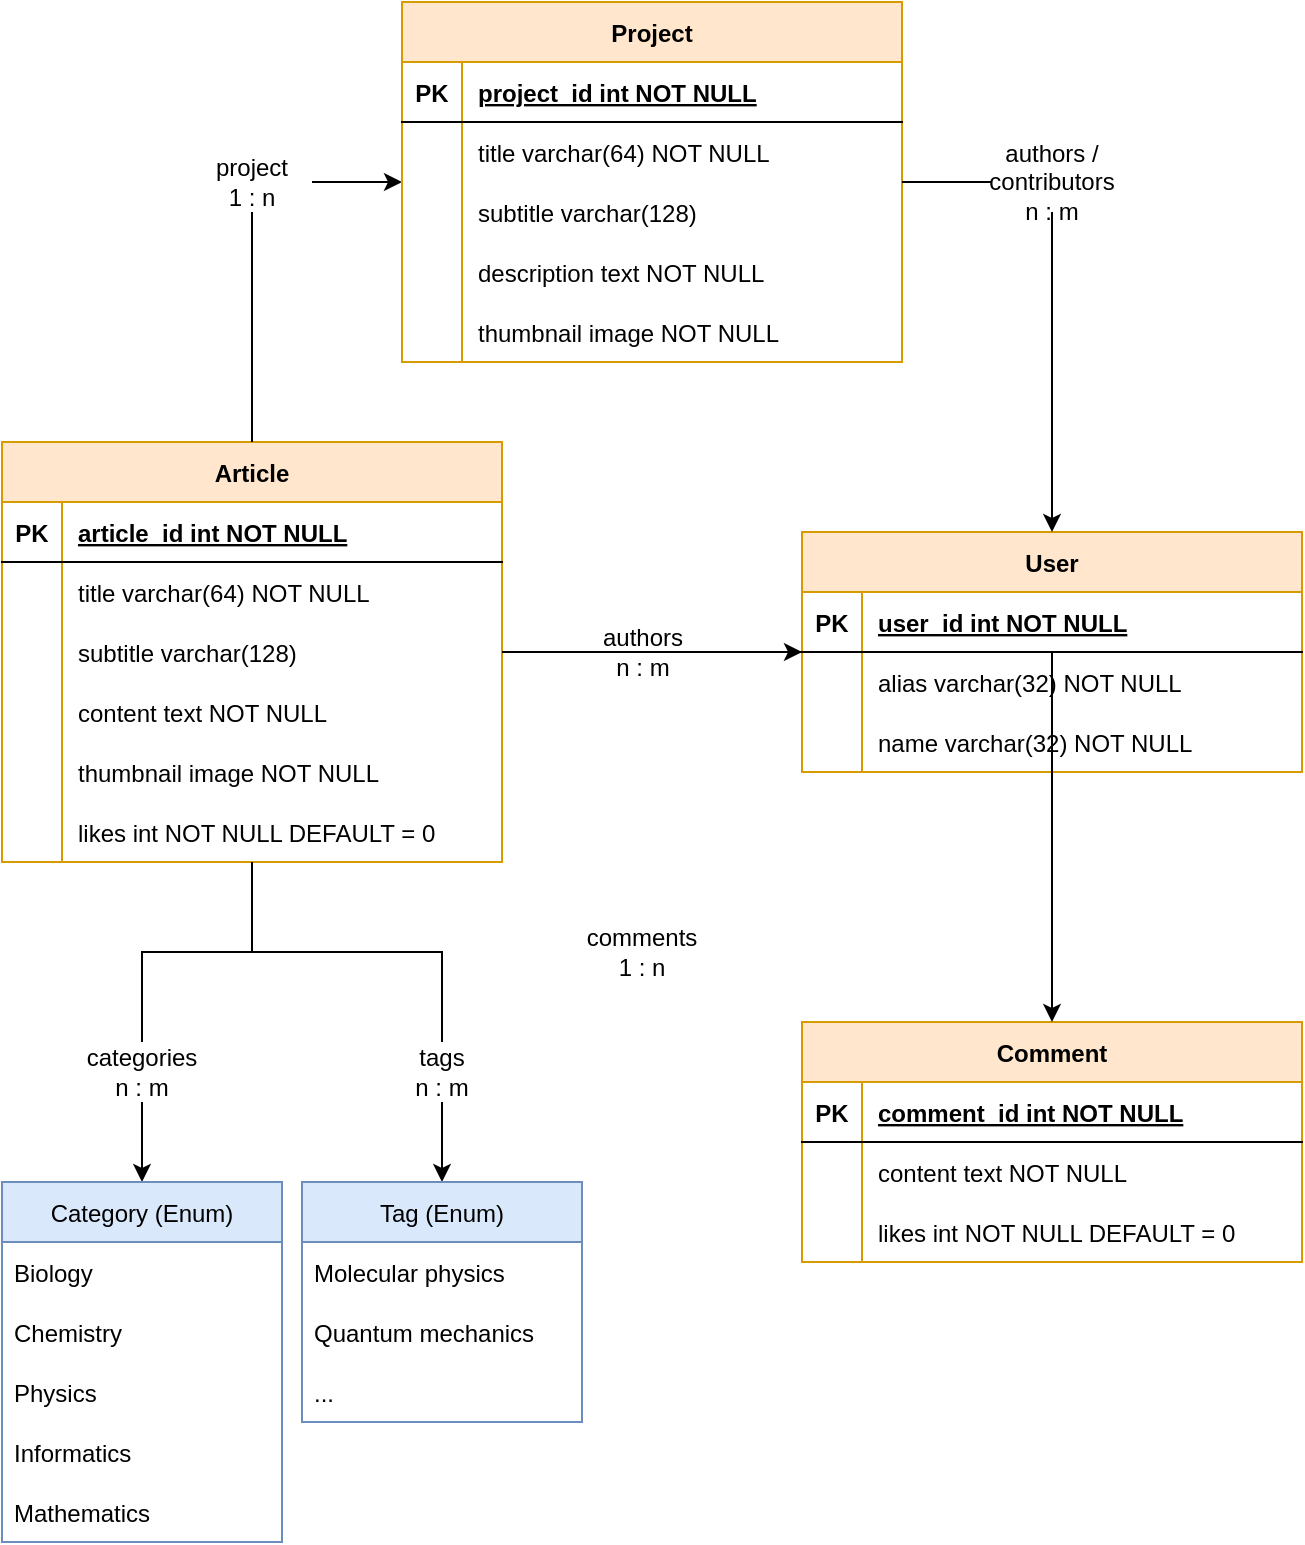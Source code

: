 <mxfile version="20.5.1" type="github">
  <diagram id="R2lEEEUBdFMjLlhIrx00" name="Page-1">
    <mxGraphModel dx="1153" dy="566" grid="1" gridSize="10" guides="1" tooltips="1" connect="1" arrows="1" fold="1" page="1" pageScale="1" pageWidth="850" pageHeight="1100" math="0" shadow="0" extFonts="Permanent Marker^https://fonts.googleapis.com/css?family=Permanent+Marker">
      <root>
        <mxCell id="0" />
        <mxCell id="1" parent="0" />
        <mxCell id="C-vyLk0tnHw3VtMMgP7b-2" value="User" style="shape=table;startSize=30;container=1;collapsible=1;childLayout=tableLayout;fixedRows=1;rowLines=0;fontStyle=1;align=center;resizeLast=1;fillColor=#ffe6cc;strokeColor=#d79b00;" parent="1" vertex="1">
          <mxGeometry x="440" y="275" width="250" height="120" as="geometry" />
        </mxCell>
        <mxCell id="C-vyLk0tnHw3VtMMgP7b-3" value="" style="shape=partialRectangle;collapsible=0;dropTarget=0;pointerEvents=0;fillColor=none;points=[[0,0.5],[1,0.5]];portConstraint=eastwest;top=0;left=0;right=0;bottom=1;" parent="C-vyLk0tnHw3VtMMgP7b-2" vertex="1">
          <mxGeometry y="30" width="250" height="30" as="geometry" />
        </mxCell>
        <mxCell id="C-vyLk0tnHw3VtMMgP7b-4" value="PK" style="shape=partialRectangle;overflow=hidden;connectable=0;fillColor=none;top=0;left=0;bottom=0;right=0;fontStyle=1;" parent="C-vyLk0tnHw3VtMMgP7b-3" vertex="1">
          <mxGeometry width="30" height="30" as="geometry">
            <mxRectangle width="30" height="30" as="alternateBounds" />
          </mxGeometry>
        </mxCell>
        <mxCell id="C-vyLk0tnHw3VtMMgP7b-5" value="user_id int NOT NULL " style="shape=partialRectangle;overflow=hidden;connectable=0;fillColor=none;top=0;left=0;bottom=0;right=0;align=left;spacingLeft=6;fontStyle=5;" parent="C-vyLk0tnHw3VtMMgP7b-3" vertex="1">
          <mxGeometry x="30" width="220" height="30" as="geometry">
            <mxRectangle width="220" height="30" as="alternateBounds" />
          </mxGeometry>
        </mxCell>
        <mxCell id="C-vyLk0tnHw3VtMMgP7b-6" value="" style="shape=partialRectangle;collapsible=0;dropTarget=0;pointerEvents=0;fillColor=none;points=[[0,0.5],[1,0.5]];portConstraint=eastwest;top=0;left=0;right=0;bottom=0;" parent="C-vyLk0tnHw3VtMMgP7b-2" vertex="1">
          <mxGeometry y="60" width="250" height="30" as="geometry" />
        </mxCell>
        <mxCell id="C-vyLk0tnHw3VtMMgP7b-7" value="" style="shape=partialRectangle;overflow=hidden;connectable=0;fillColor=none;top=0;left=0;bottom=0;right=0;" parent="C-vyLk0tnHw3VtMMgP7b-6" vertex="1">
          <mxGeometry width="30" height="30" as="geometry">
            <mxRectangle width="30" height="30" as="alternateBounds" />
          </mxGeometry>
        </mxCell>
        <mxCell id="C-vyLk0tnHw3VtMMgP7b-8" value="alias varchar(32) NOT NULL" style="shape=partialRectangle;overflow=hidden;connectable=0;fillColor=none;top=0;left=0;bottom=0;right=0;align=left;spacingLeft=6;" parent="C-vyLk0tnHw3VtMMgP7b-6" vertex="1">
          <mxGeometry x="30" width="220" height="30" as="geometry">
            <mxRectangle width="220" height="30" as="alternateBounds" />
          </mxGeometry>
        </mxCell>
        <mxCell id="C-vyLk0tnHw3VtMMgP7b-9" value="" style="shape=partialRectangle;collapsible=0;dropTarget=0;pointerEvents=0;fillColor=none;points=[[0,0.5],[1,0.5]];portConstraint=eastwest;top=0;left=0;right=0;bottom=0;" parent="C-vyLk0tnHw3VtMMgP7b-2" vertex="1">
          <mxGeometry y="90" width="250" height="30" as="geometry" />
        </mxCell>
        <mxCell id="C-vyLk0tnHw3VtMMgP7b-10" value="" style="shape=partialRectangle;overflow=hidden;connectable=0;fillColor=none;top=0;left=0;bottom=0;right=0;" parent="C-vyLk0tnHw3VtMMgP7b-9" vertex="1">
          <mxGeometry width="30" height="30" as="geometry">
            <mxRectangle width="30" height="30" as="alternateBounds" />
          </mxGeometry>
        </mxCell>
        <mxCell id="C-vyLk0tnHw3VtMMgP7b-11" value="name varchar(32) NOT NULL" style="shape=partialRectangle;overflow=hidden;connectable=0;fillColor=none;top=0;left=0;bottom=0;right=0;align=left;spacingLeft=6;" parent="C-vyLk0tnHw3VtMMgP7b-9" vertex="1">
          <mxGeometry x="30" width="220" height="30" as="geometry">
            <mxRectangle width="220" height="30" as="alternateBounds" />
          </mxGeometry>
        </mxCell>
        <mxCell id="8FNHzAye3LQpPJFX21VE-27" style="edgeStyle=orthogonalEdgeStyle;rounded=0;orthogonalLoop=1;jettySize=auto;html=1;startArrow=none;endArrow=classic;endFill=1;" edge="1" parent="1" source="8FNHzAye3LQpPJFX21VE-28" target="C-vyLk0tnHw3VtMMgP7b-2">
          <mxGeometry relative="1" as="geometry" />
        </mxCell>
        <mxCell id="8FNHzAye3LQpPJFX21VE-36" style="edgeStyle=orthogonalEdgeStyle;rounded=0;orthogonalLoop=1;jettySize=auto;html=1;endArrow=classic;endFill=1;startArrow=none;" edge="1" parent="1" source="8FNHzAye3LQpPJFX21VE-37" target="8FNHzAye3LQpPJFX21VE-30">
          <mxGeometry relative="1" as="geometry" />
        </mxCell>
        <mxCell id="8FNHzAye3LQpPJFX21VE-43" style="edgeStyle=orthogonalEdgeStyle;rounded=0;orthogonalLoop=1;jettySize=auto;html=1;endArrow=classic;endFill=1;startArrow=none;" edge="1" parent="1" source="8FNHzAye3LQpPJFX21VE-44" target="8FNHzAye3LQpPJFX21VE-39">
          <mxGeometry relative="1" as="geometry" />
        </mxCell>
        <mxCell id="8FNHzAye3LQpPJFX21VE-69" style="edgeStyle=orthogonalEdgeStyle;rounded=0;orthogonalLoop=1;jettySize=auto;html=1;endArrow=classic;endFill=1;startArrow=none;" edge="1" parent="1" source="8FNHzAye3LQpPJFX21VE-70" target="8FNHzAye3LQpPJFX21VE-49">
          <mxGeometry relative="1" as="geometry" />
        </mxCell>
        <mxCell id="C-vyLk0tnHw3VtMMgP7b-23" value="Article" style="shape=table;startSize=30;container=1;collapsible=1;childLayout=tableLayout;fixedRows=1;rowLines=0;fontStyle=1;align=center;resizeLast=1;fillColor=#ffe6cc;strokeColor=#d79b00;" parent="1" vertex="1">
          <mxGeometry x="40" y="230" width="250" height="210" as="geometry" />
        </mxCell>
        <mxCell id="C-vyLk0tnHw3VtMMgP7b-24" value="" style="shape=partialRectangle;collapsible=0;dropTarget=0;pointerEvents=0;fillColor=none;points=[[0,0.5],[1,0.5]];portConstraint=eastwest;top=0;left=0;right=0;bottom=1;" parent="C-vyLk0tnHw3VtMMgP7b-23" vertex="1">
          <mxGeometry y="30" width="250" height="30" as="geometry" />
        </mxCell>
        <mxCell id="C-vyLk0tnHw3VtMMgP7b-25" value="PK" style="shape=partialRectangle;overflow=hidden;connectable=0;fillColor=none;top=0;left=0;bottom=0;right=0;fontStyle=1;" parent="C-vyLk0tnHw3VtMMgP7b-24" vertex="1">
          <mxGeometry width="30" height="30" as="geometry">
            <mxRectangle width="30" height="30" as="alternateBounds" />
          </mxGeometry>
        </mxCell>
        <mxCell id="C-vyLk0tnHw3VtMMgP7b-26" value="article_id int NOT NULL" style="shape=partialRectangle;overflow=hidden;connectable=0;fillColor=none;top=0;left=0;bottom=0;right=0;align=left;spacingLeft=6;fontStyle=5;" parent="C-vyLk0tnHw3VtMMgP7b-24" vertex="1">
          <mxGeometry x="30" width="220" height="30" as="geometry">
            <mxRectangle width="220" height="30" as="alternateBounds" />
          </mxGeometry>
        </mxCell>
        <mxCell id="C-vyLk0tnHw3VtMMgP7b-27" value="" style="shape=partialRectangle;collapsible=0;dropTarget=0;pointerEvents=0;fillColor=none;points=[[0,0.5],[1,0.5]];portConstraint=eastwest;top=0;left=0;right=0;bottom=0;" parent="C-vyLk0tnHw3VtMMgP7b-23" vertex="1">
          <mxGeometry y="60" width="250" height="30" as="geometry" />
        </mxCell>
        <mxCell id="C-vyLk0tnHw3VtMMgP7b-28" value="" style="shape=partialRectangle;overflow=hidden;connectable=0;fillColor=none;top=0;left=0;bottom=0;right=0;" parent="C-vyLk0tnHw3VtMMgP7b-27" vertex="1">
          <mxGeometry width="30" height="30" as="geometry">
            <mxRectangle width="30" height="30" as="alternateBounds" />
          </mxGeometry>
        </mxCell>
        <mxCell id="C-vyLk0tnHw3VtMMgP7b-29" value="title varchar(64) NOT NULL" style="shape=partialRectangle;overflow=hidden;connectable=0;fillColor=none;top=0;left=0;bottom=0;right=0;align=left;spacingLeft=6;" parent="C-vyLk0tnHw3VtMMgP7b-27" vertex="1">
          <mxGeometry x="30" width="220" height="30" as="geometry">
            <mxRectangle width="220" height="30" as="alternateBounds" />
          </mxGeometry>
        </mxCell>
        <mxCell id="8FNHzAye3LQpPJFX21VE-15" style="shape=partialRectangle;collapsible=0;dropTarget=0;pointerEvents=0;fillColor=none;points=[[0,0.5],[1,0.5]];portConstraint=eastwest;top=0;left=0;right=0;bottom=0;" vertex="1" parent="C-vyLk0tnHw3VtMMgP7b-23">
          <mxGeometry y="90" width="250" height="30" as="geometry" />
        </mxCell>
        <mxCell id="8FNHzAye3LQpPJFX21VE-16" style="shape=partialRectangle;overflow=hidden;connectable=0;fillColor=none;top=0;left=0;bottom=0;right=0;" vertex="1" parent="8FNHzAye3LQpPJFX21VE-15">
          <mxGeometry width="30" height="30" as="geometry">
            <mxRectangle width="30" height="30" as="alternateBounds" />
          </mxGeometry>
        </mxCell>
        <mxCell id="8FNHzAye3LQpPJFX21VE-17" value="subtitle varchar(128)" style="shape=partialRectangle;overflow=hidden;connectable=0;fillColor=none;top=0;left=0;bottom=0;right=0;align=left;spacingLeft=6;" vertex="1" parent="8FNHzAye3LQpPJFX21VE-15">
          <mxGeometry x="30" width="220" height="30" as="geometry">
            <mxRectangle width="220" height="30" as="alternateBounds" />
          </mxGeometry>
        </mxCell>
        <mxCell id="8FNHzAye3LQpPJFX21VE-18" style="shape=partialRectangle;collapsible=0;dropTarget=0;pointerEvents=0;fillColor=none;points=[[0,0.5],[1,0.5]];portConstraint=eastwest;top=0;left=0;right=0;bottom=0;" vertex="1" parent="C-vyLk0tnHw3VtMMgP7b-23">
          <mxGeometry y="120" width="250" height="30" as="geometry" />
        </mxCell>
        <mxCell id="8FNHzAye3LQpPJFX21VE-19" style="shape=partialRectangle;overflow=hidden;connectable=0;fillColor=none;top=0;left=0;bottom=0;right=0;" vertex="1" parent="8FNHzAye3LQpPJFX21VE-18">
          <mxGeometry width="30" height="30" as="geometry">
            <mxRectangle width="30" height="30" as="alternateBounds" />
          </mxGeometry>
        </mxCell>
        <mxCell id="8FNHzAye3LQpPJFX21VE-20" value="content text NOT NULL" style="shape=partialRectangle;overflow=hidden;connectable=0;fillColor=none;top=0;left=0;bottom=0;right=0;align=left;spacingLeft=6;" vertex="1" parent="8FNHzAye3LQpPJFX21VE-18">
          <mxGeometry x="30" width="220" height="30" as="geometry">
            <mxRectangle width="220" height="30" as="alternateBounds" />
          </mxGeometry>
        </mxCell>
        <mxCell id="8FNHzAye3LQpPJFX21VE-24" style="shape=partialRectangle;collapsible=0;dropTarget=0;pointerEvents=0;fillColor=none;points=[[0,0.5],[1,0.5]];portConstraint=eastwest;top=0;left=0;right=0;bottom=0;" vertex="1" parent="C-vyLk0tnHw3VtMMgP7b-23">
          <mxGeometry y="150" width="250" height="30" as="geometry" />
        </mxCell>
        <mxCell id="8FNHzAye3LQpPJFX21VE-25" style="shape=partialRectangle;overflow=hidden;connectable=0;fillColor=none;top=0;left=0;bottom=0;right=0;" vertex="1" parent="8FNHzAye3LQpPJFX21VE-24">
          <mxGeometry width="30" height="30" as="geometry">
            <mxRectangle width="30" height="30" as="alternateBounds" />
          </mxGeometry>
        </mxCell>
        <mxCell id="8FNHzAye3LQpPJFX21VE-26" value="thumbnail image NOT NULL" style="shape=partialRectangle;overflow=hidden;connectable=0;fillColor=none;top=0;left=0;bottom=0;right=0;align=left;spacingLeft=6;" vertex="1" parent="8FNHzAye3LQpPJFX21VE-24">
          <mxGeometry x="30" width="220" height="30" as="geometry">
            <mxRectangle width="220" height="30" as="alternateBounds" />
          </mxGeometry>
        </mxCell>
        <mxCell id="8FNHzAye3LQpPJFX21VE-93" style="shape=partialRectangle;collapsible=0;dropTarget=0;pointerEvents=0;fillColor=none;points=[[0,0.5],[1,0.5]];portConstraint=eastwest;top=0;left=0;right=0;bottom=0;" vertex="1" parent="C-vyLk0tnHw3VtMMgP7b-23">
          <mxGeometry y="180" width="250" height="30" as="geometry" />
        </mxCell>
        <mxCell id="8FNHzAye3LQpPJFX21VE-94" style="shape=partialRectangle;overflow=hidden;connectable=0;fillColor=none;top=0;left=0;bottom=0;right=0;" vertex="1" parent="8FNHzAye3LQpPJFX21VE-93">
          <mxGeometry width="30" height="30" as="geometry">
            <mxRectangle width="30" height="30" as="alternateBounds" />
          </mxGeometry>
        </mxCell>
        <mxCell id="8FNHzAye3LQpPJFX21VE-95" value="likes int NOT NULL DEFAULT = 0" style="shape=partialRectangle;overflow=hidden;connectable=0;fillColor=none;top=0;left=0;bottom=0;right=0;align=left;spacingLeft=6;" vertex="1" parent="8FNHzAye3LQpPJFX21VE-93">
          <mxGeometry x="30" width="220" height="30" as="geometry">
            <mxRectangle width="220" height="30" as="alternateBounds" />
          </mxGeometry>
        </mxCell>
        <mxCell id="8FNHzAye3LQpPJFX21VE-28" value="&lt;div&gt;authors&lt;br&gt;&lt;/div&gt;&lt;div&gt;n : m&lt;/div&gt;" style="text;html=1;align=center;verticalAlign=middle;resizable=0;points=[];autosize=1;strokeColor=none;fillColor=none;" vertex="1" parent="1">
          <mxGeometry x="330" y="315" width="60" height="40" as="geometry" />
        </mxCell>
        <mxCell id="8FNHzAye3LQpPJFX21VE-29" value="" style="edgeStyle=orthogonalEdgeStyle;rounded=0;orthogonalLoop=1;jettySize=auto;html=1;endArrow=none;" edge="1" parent="1" source="C-vyLk0tnHw3VtMMgP7b-23" target="8FNHzAye3LQpPJFX21VE-28">
          <mxGeometry relative="1" as="geometry">
            <mxPoint x="290" y="130" as="sourcePoint" />
            <mxPoint x="450" y="130" as="targetPoint" />
          </mxGeometry>
        </mxCell>
        <mxCell id="8FNHzAye3LQpPJFX21VE-30" value="Category (Enum)" style="swimlane;fontStyle=0;childLayout=stackLayout;horizontal=1;startSize=30;horizontalStack=0;resizeParent=1;resizeParentMax=0;resizeLast=0;collapsible=1;marginBottom=0;fillColor=#dae8fc;strokeColor=#6c8ebf;" vertex="1" parent="1">
          <mxGeometry x="40" y="600" width="140" height="180" as="geometry" />
        </mxCell>
        <mxCell id="8FNHzAye3LQpPJFX21VE-31" value="Biology" style="text;strokeColor=none;fillColor=none;align=left;verticalAlign=middle;spacingLeft=4;spacingRight=4;overflow=hidden;points=[[0,0.5],[1,0.5]];portConstraint=eastwest;rotatable=0;" vertex="1" parent="8FNHzAye3LQpPJFX21VE-30">
          <mxGeometry y="30" width="140" height="30" as="geometry" />
        </mxCell>
        <mxCell id="8FNHzAye3LQpPJFX21VE-32" value="Chemistry" style="text;strokeColor=none;fillColor=none;align=left;verticalAlign=middle;spacingLeft=4;spacingRight=4;overflow=hidden;points=[[0,0.5],[1,0.5]];portConstraint=eastwest;rotatable=0;" vertex="1" parent="8FNHzAye3LQpPJFX21VE-30">
          <mxGeometry y="60" width="140" height="30" as="geometry" />
        </mxCell>
        <mxCell id="8FNHzAye3LQpPJFX21VE-33" value="Physics" style="text;strokeColor=none;fillColor=none;align=left;verticalAlign=middle;spacingLeft=4;spacingRight=4;overflow=hidden;points=[[0,0.5],[1,0.5]];portConstraint=eastwest;rotatable=0;" vertex="1" parent="8FNHzAye3LQpPJFX21VE-30">
          <mxGeometry y="90" width="140" height="30" as="geometry" />
        </mxCell>
        <mxCell id="8FNHzAye3LQpPJFX21VE-34" value="Informatics" style="text;strokeColor=none;fillColor=none;align=left;verticalAlign=middle;spacingLeft=4;spacingRight=4;overflow=hidden;points=[[0,0.5],[1,0.5]];portConstraint=eastwest;rotatable=0;" vertex="1" parent="8FNHzAye3LQpPJFX21VE-30">
          <mxGeometry y="120" width="140" height="30" as="geometry" />
        </mxCell>
        <mxCell id="8FNHzAye3LQpPJFX21VE-35" value="Mathematics" style="text;strokeColor=none;fillColor=none;align=left;verticalAlign=middle;spacingLeft=4;spacingRight=4;overflow=hidden;points=[[0,0.5],[1,0.5]];portConstraint=eastwest;rotatable=0;" vertex="1" parent="8FNHzAye3LQpPJFX21VE-30">
          <mxGeometry y="150" width="140" height="30" as="geometry" />
        </mxCell>
        <mxCell id="8FNHzAye3LQpPJFX21VE-37" value="&lt;div&gt;categories&lt;/div&gt;&lt;div&gt;n : m&lt;br&gt;&lt;/div&gt;" style="text;html=1;strokeColor=none;fillColor=none;align=center;verticalAlign=middle;whiteSpace=wrap;rounded=0;" vertex="1" parent="1">
          <mxGeometry x="80" y="530" width="60" height="30" as="geometry" />
        </mxCell>
        <mxCell id="8FNHzAye3LQpPJFX21VE-38" value="" style="edgeStyle=orthogonalEdgeStyle;rounded=0;orthogonalLoop=1;jettySize=auto;html=1;endArrow=none;endFill=1;" edge="1" parent="1" source="C-vyLk0tnHw3VtMMgP7b-23" target="8FNHzAye3LQpPJFX21VE-37">
          <mxGeometry relative="1" as="geometry">
            <mxPoint x="165.04" y="270" as="sourcePoint" />
            <mxPoint x="110" y="410" as="targetPoint" />
          </mxGeometry>
        </mxCell>
        <mxCell id="8FNHzAye3LQpPJFX21VE-39" value="Tag (Enum)" style="swimlane;fontStyle=0;childLayout=stackLayout;horizontal=1;startSize=30;horizontalStack=0;resizeParent=1;resizeParentMax=0;resizeLast=0;collapsible=1;marginBottom=0;fillColor=#dae8fc;strokeColor=#6c8ebf;" vertex="1" parent="1">
          <mxGeometry x="190" y="600" width="140" height="120" as="geometry" />
        </mxCell>
        <mxCell id="8FNHzAye3LQpPJFX21VE-40" value="Molecular physics" style="text;strokeColor=none;fillColor=none;align=left;verticalAlign=middle;spacingLeft=4;spacingRight=4;overflow=hidden;points=[[0,0.5],[1,0.5]];portConstraint=eastwest;rotatable=0;" vertex="1" parent="8FNHzAye3LQpPJFX21VE-39">
          <mxGeometry y="30" width="140" height="30" as="geometry" />
        </mxCell>
        <mxCell id="8FNHzAye3LQpPJFX21VE-41" value="Quantum mechanics" style="text;strokeColor=none;fillColor=none;align=left;verticalAlign=middle;spacingLeft=4;spacingRight=4;overflow=hidden;points=[[0,0.5],[1,0.5]];portConstraint=eastwest;rotatable=0;" vertex="1" parent="8FNHzAye3LQpPJFX21VE-39">
          <mxGeometry y="60" width="140" height="30" as="geometry" />
        </mxCell>
        <mxCell id="8FNHzAye3LQpPJFX21VE-42" value="..." style="text;strokeColor=none;fillColor=none;align=left;verticalAlign=middle;spacingLeft=4;spacingRight=4;overflow=hidden;points=[[0,0.5],[1,0.5]];portConstraint=eastwest;rotatable=0;" vertex="1" parent="8FNHzAye3LQpPJFX21VE-39">
          <mxGeometry y="90" width="140" height="30" as="geometry" />
        </mxCell>
        <mxCell id="8FNHzAye3LQpPJFX21VE-44" value="&lt;div&gt;tags&lt;/div&gt;&lt;div&gt;n : m&lt;br&gt;&lt;/div&gt;" style="text;html=1;strokeColor=none;fillColor=none;align=center;verticalAlign=middle;whiteSpace=wrap;rounded=0;" vertex="1" parent="1">
          <mxGeometry x="230" y="530" width="60" height="30" as="geometry" />
        </mxCell>
        <mxCell id="8FNHzAye3LQpPJFX21VE-45" value="" style="edgeStyle=orthogonalEdgeStyle;rounded=0;orthogonalLoop=1;jettySize=auto;html=1;endArrow=none;endFill=1;" edge="1" parent="1" source="C-vyLk0tnHw3VtMMgP7b-23" target="8FNHzAye3LQpPJFX21VE-44">
          <mxGeometry relative="1" as="geometry">
            <mxPoint x="165.04" y="220" as="sourcePoint" />
            <mxPoint x="260" y="360" as="targetPoint" />
          </mxGeometry>
        </mxCell>
        <mxCell id="8FNHzAye3LQpPJFX21VE-65" style="edgeStyle=orthogonalEdgeStyle;rounded=0;orthogonalLoop=1;jettySize=auto;html=1;endArrow=classic;endFill=1;startArrow=none;" edge="1" parent="1" source="8FNHzAye3LQpPJFX21VE-66" target="C-vyLk0tnHw3VtMMgP7b-2">
          <mxGeometry relative="1" as="geometry" />
        </mxCell>
        <mxCell id="8FNHzAye3LQpPJFX21VE-49" value="Project" style="shape=table;startSize=30;container=1;collapsible=1;childLayout=tableLayout;fixedRows=1;rowLines=0;fontStyle=1;align=center;resizeLast=1;fillColor=#ffe6cc;strokeColor=#d79b00;" vertex="1" parent="1">
          <mxGeometry x="240" y="10" width="250" height="180" as="geometry" />
        </mxCell>
        <mxCell id="8FNHzAye3LQpPJFX21VE-50" value="" style="shape=partialRectangle;collapsible=0;dropTarget=0;pointerEvents=0;fillColor=none;points=[[0,0.5],[1,0.5]];portConstraint=eastwest;top=0;left=0;right=0;bottom=1;" vertex="1" parent="8FNHzAye3LQpPJFX21VE-49">
          <mxGeometry y="30" width="250" height="30" as="geometry" />
        </mxCell>
        <mxCell id="8FNHzAye3LQpPJFX21VE-51" value="PK" style="shape=partialRectangle;overflow=hidden;connectable=0;fillColor=none;top=0;left=0;bottom=0;right=0;fontStyle=1;" vertex="1" parent="8FNHzAye3LQpPJFX21VE-50">
          <mxGeometry width="30" height="30" as="geometry">
            <mxRectangle width="30" height="30" as="alternateBounds" />
          </mxGeometry>
        </mxCell>
        <mxCell id="8FNHzAye3LQpPJFX21VE-52" value="project_id int NOT NULL" style="shape=partialRectangle;overflow=hidden;connectable=0;fillColor=none;top=0;left=0;bottom=0;right=0;align=left;spacingLeft=6;fontStyle=5;" vertex="1" parent="8FNHzAye3LQpPJFX21VE-50">
          <mxGeometry x="30" width="220" height="30" as="geometry">
            <mxRectangle width="220" height="30" as="alternateBounds" />
          </mxGeometry>
        </mxCell>
        <mxCell id="8FNHzAye3LQpPJFX21VE-53" value="" style="shape=partialRectangle;collapsible=0;dropTarget=0;pointerEvents=0;fillColor=none;points=[[0,0.5],[1,0.5]];portConstraint=eastwest;top=0;left=0;right=0;bottom=0;" vertex="1" parent="8FNHzAye3LQpPJFX21VE-49">
          <mxGeometry y="60" width="250" height="30" as="geometry" />
        </mxCell>
        <mxCell id="8FNHzAye3LQpPJFX21VE-54" value="" style="shape=partialRectangle;overflow=hidden;connectable=0;fillColor=none;top=0;left=0;bottom=0;right=0;" vertex="1" parent="8FNHzAye3LQpPJFX21VE-53">
          <mxGeometry width="30" height="30" as="geometry">
            <mxRectangle width="30" height="30" as="alternateBounds" />
          </mxGeometry>
        </mxCell>
        <mxCell id="8FNHzAye3LQpPJFX21VE-55" value="title varchar(64) NOT NULL" style="shape=partialRectangle;overflow=hidden;connectable=0;fillColor=none;top=0;left=0;bottom=0;right=0;align=left;spacingLeft=6;" vertex="1" parent="8FNHzAye3LQpPJFX21VE-53">
          <mxGeometry x="30" width="220" height="30" as="geometry">
            <mxRectangle width="220" height="30" as="alternateBounds" />
          </mxGeometry>
        </mxCell>
        <mxCell id="8FNHzAye3LQpPJFX21VE-56" style="shape=partialRectangle;collapsible=0;dropTarget=0;pointerEvents=0;fillColor=none;points=[[0,0.5],[1,0.5]];portConstraint=eastwest;top=0;left=0;right=0;bottom=0;" vertex="1" parent="8FNHzAye3LQpPJFX21VE-49">
          <mxGeometry y="90" width="250" height="30" as="geometry" />
        </mxCell>
        <mxCell id="8FNHzAye3LQpPJFX21VE-57" style="shape=partialRectangle;overflow=hidden;connectable=0;fillColor=none;top=0;left=0;bottom=0;right=0;" vertex="1" parent="8FNHzAye3LQpPJFX21VE-56">
          <mxGeometry width="30" height="30" as="geometry">
            <mxRectangle width="30" height="30" as="alternateBounds" />
          </mxGeometry>
        </mxCell>
        <mxCell id="8FNHzAye3LQpPJFX21VE-58" value="subtitle varchar(128)" style="shape=partialRectangle;overflow=hidden;connectable=0;fillColor=none;top=0;left=0;bottom=0;right=0;align=left;spacingLeft=6;" vertex="1" parent="8FNHzAye3LQpPJFX21VE-56">
          <mxGeometry x="30" width="220" height="30" as="geometry">
            <mxRectangle width="220" height="30" as="alternateBounds" />
          </mxGeometry>
        </mxCell>
        <mxCell id="8FNHzAye3LQpPJFX21VE-59" style="shape=partialRectangle;collapsible=0;dropTarget=0;pointerEvents=0;fillColor=none;points=[[0,0.5],[1,0.5]];portConstraint=eastwest;top=0;left=0;right=0;bottom=0;" vertex="1" parent="8FNHzAye3LQpPJFX21VE-49">
          <mxGeometry y="120" width="250" height="30" as="geometry" />
        </mxCell>
        <mxCell id="8FNHzAye3LQpPJFX21VE-60" style="shape=partialRectangle;overflow=hidden;connectable=0;fillColor=none;top=0;left=0;bottom=0;right=0;" vertex="1" parent="8FNHzAye3LQpPJFX21VE-59">
          <mxGeometry width="30" height="30" as="geometry">
            <mxRectangle width="30" height="30" as="alternateBounds" />
          </mxGeometry>
        </mxCell>
        <mxCell id="8FNHzAye3LQpPJFX21VE-61" value="description text NOT NULL" style="shape=partialRectangle;overflow=hidden;connectable=0;fillColor=none;top=0;left=0;bottom=0;right=0;align=left;spacingLeft=6;" vertex="1" parent="8FNHzAye3LQpPJFX21VE-59">
          <mxGeometry x="30" width="220" height="30" as="geometry">
            <mxRectangle width="220" height="30" as="alternateBounds" />
          </mxGeometry>
        </mxCell>
        <mxCell id="8FNHzAye3LQpPJFX21VE-62" style="shape=partialRectangle;collapsible=0;dropTarget=0;pointerEvents=0;fillColor=none;points=[[0,0.5],[1,0.5]];portConstraint=eastwest;top=0;left=0;right=0;bottom=0;" vertex="1" parent="8FNHzAye3LQpPJFX21VE-49">
          <mxGeometry y="150" width="250" height="30" as="geometry" />
        </mxCell>
        <mxCell id="8FNHzAye3LQpPJFX21VE-63" style="shape=partialRectangle;overflow=hidden;connectable=0;fillColor=none;top=0;left=0;bottom=0;right=0;" vertex="1" parent="8FNHzAye3LQpPJFX21VE-62">
          <mxGeometry width="30" height="30" as="geometry">
            <mxRectangle width="30" height="30" as="alternateBounds" />
          </mxGeometry>
        </mxCell>
        <mxCell id="8FNHzAye3LQpPJFX21VE-64" value="thumbnail image NOT NULL" style="shape=partialRectangle;overflow=hidden;connectable=0;fillColor=none;top=0;left=0;bottom=0;right=0;align=left;spacingLeft=6;" vertex="1" parent="8FNHzAye3LQpPJFX21VE-62">
          <mxGeometry x="30" width="220" height="30" as="geometry">
            <mxRectangle width="220" height="30" as="alternateBounds" />
          </mxGeometry>
        </mxCell>
        <mxCell id="8FNHzAye3LQpPJFX21VE-66" value="&lt;div&gt;authors / contributors&lt;/div&gt;&lt;div&gt;n : m&lt;br&gt;&lt;/div&gt;" style="text;html=1;strokeColor=none;fillColor=none;align=center;verticalAlign=middle;whiteSpace=wrap;rounded=0;" vertex="1" parent="1">
          <mxGeometry x="535" y="85" width="60" height="30" as="geometry" />
        </mxCell>
        <mxCell id="8FNHzAye3LQpPJFX21VE-67" value="" style="edgeStyle=orthogonalEdgeStyle;rounded=0;orthogonalLoop=1;jettySize=auto;html=1;endArrow=none;endFill=1;" edge="1" parent="1" source="8FNHzAye3LQpPJFX21VE-49" target="8FNHzAye3LQpPJFX21VE-66">
          <mxGeometry relative="1" as="geometry">
            <mxPoint x="395" y="190" as="sourcePoint" />
            <mxPoint x="565" y="280" as="targetPoint" />
          </mxGeometry>
        </mxCell>
        <mxCell id="8FNHzAye3LQpPJFX21VE-70" value="&lt;div&gt;project&lt;/div&gt;&lt;div&gt;1 : n&lt;br&gt;&lt;/div&gt;" style="text;html=1;strokeColor=none;fillColor=none;align=center;verticalAlign=middle;whiteSpace=wrap;rounded=0;" vertex="1" parent="1">
          <mxGeometry x="135" y="85" width="60" height="30" as="geometry" />
        </mxCell>
        <mxCell id="8FNHzAye3LQpPJFX21VE-73" value="" style="edgeStyle=orthogonalEdgeStyle;rounded=0;orthogonalLoop=1;jettySize=auto;html=1;endArrow=none;endFill=1;" edge="1" parent="1" source="C-vyLk0tnHw3VtMMgP7b-23" target="8FNHzAye3LQpPJFX21VE-70">
          <mxGeometry relative="1" as="geometry">
            <mxPoint x="165" y="280" as="sourcePoint" />
            <mxPoint x="395" y="190" as="targetPoint" />
          </mxGeometry>
        </mxCell>
        <mxCell id="8FNHzAye3LQpPJFX21VE-74" value="Comment" style="shape=table;startSize=30;container=1;collapsible=1;childLayout=tableLayout;fixedRows=1;rowLines=0;fontStyle=1;align=center;resizeLast=1;fillColor=#ffe6cc;strokeColor=#d79b00;" vertex="1" parent="1">
          <mxGeometry x="440" y="520" width="250" height="120" as="geometry" />
        </mxCell>
        <mxCell id="8FNHzAye3LQpPJFX21VE-75" value="" style="shape=partialRectangle;collapsible=0;dropTarget=0;pointerEvents=0;fillColor=none;points=[[0,0.5],[1,0.5]];portConstraint=eastwest;top=0;left=0;right=0;bottom=1;" vertex="1" parent="8FNHzAye3LQpPJFX21VE-74">
          <mxGeometry y="30" width="250" height="30" as="geometry" />
        </mxCell>
        <mxCell id="8FNHzAye3LQpPJFX21VE-76" value="PK" style="shape=partialRectangle;overflow=hidden;connectable=0;fillColor=none;top=0;left=0;bottom=0;right=0;fontStyle=1;" vertex="1" parent="8FNHzAye3LQpPJFX21VE-75">
          <mxGeometry width="30" height="30" as="geometry">
            <mxRectangle width="30" height="30" as="alternateBounds" />
          </mxGeometry>
        </mxCell>
        <mxCell id="8FNHzAye3LQpPJFX21VE-77" value="comment_id int NOT NULL" style="shape=partialRectangle;overflow=hidden;connectable=0;fillColor=none;top=0;left=0;bottom=0;right=0;align=left;spacingLeft=6;fontStyle=5;" vertex="1" parent="8FNHzAye3LQpPJFX21VE-75">
          <mxGeometry x="30" width="220" height="30" as="geometry">
            <mxRectangle width="220" height="30" as="alternateBounds" />
          </mxGeometry>
        </mxCell>
        <mxCell id="8FNHzAye3LQpPJFX21VE-84" style="shape=partialRectangle;collapsible=0;dropTarget=0;pointerEvents=0;fillColor=none;points=[[0,0.5],[1,0.5]];portConstraint=eastwest;top=0;left=0;right=0;bottom=0;" vertex="1" parent="8FNHzAye3LQpPJFX21VE-74">
          <mxGeometry y="60" width="250" height="30" as="geometry" />
        </mxCell>
        <mxCell id="8FNHzAye3LQpPJFX21VE-85" style="shape=partialRectangle;overflow=hidden;connectable=0;fillColor=none;top=0;left=0;bottom=0;right=0;" vertex="1" parent="8FNHzAye3LQpPJFX21VE-84">
          <mxGeometry width="30" height="30" as="geometry">
            <mxRectangle width="30" height="30" as="alternateBounds" />
          </mxGeometry>
        </mxCell>
        <mxCell id="8FNHzAye3LQpPJFX21VE-86" value="content text NOT NULL" style="shape=partialRectangle;overflow=hidden;connectable=0;fillColor=none;top=0;left=0;bottom=0;right=0;align=left;spacingLeft=6;" vertex="1" parent="8FNHzAye3LQpPJFX21VE-84">
          <mxGeometry x="30" width="220" height="30" as="geometry">
            <mxRectangle width="220" height="30" as="alternateBounds" />
          </mxGeometry>
        </mxCell>
        <mxCell id="8FNHzAye3LQpPJFX21VE-90" style="shape=partialRectangle;collapsible=0;dropTarget=0;pointerEvents=0;fillColor=none;points=[[0,0.5],[1,0.5]];portConstraint=eastwest;top=0;left=0;right=0;bottom=0;" vertex="1" parent="8FNHzAye3LQpPJFX21VE-74">
          <mxGeometry y="90" width="250" height="30" as="geometry" />
        </mxCell>
        <mxCell id="8FNHzAye3LQpPJFX21VE-91" style="shape=partialRectangle;overflow=hidden;connectable=0;fillColor=none;top=0;left=0;bottom=0;right=0;" vertex="1" parent="8FNHzAye3LQpPJFX21VE-90">
          <mxGeometry width="30" height="30" as="geometry">
            <mxRectangle width="30" height="30" as="alternateBounds" />
          </mxGeometry>
        </mxCell>
        <mxCell id="8FNHzAye3LQpPJFX21VE-92" value="likes int NOT NULL DEFAULT = 0" style="shape=partialRectangle;overflow=hidden;connectable=0;fillColor=none;top=0;left=0;bottom=0;right=0;align=left;spacingLeft=6;" vertex="1" parent="8FNHzAye3LQpPJFX21VE-90">
          <mxGeometry x="30" width="220" height="30" as="geometry">
            <mxRectangle width="220" height="30" as="alternateBounds" />
          </mxGeometry>
        </mxCell>
        <mxCell id="8FNHzAye3LQpPJFX21VE-96" style="edgeStyle=orthogonalEdgeStyle;rounded=0;orthogonalLoop=1;jettySize=auto;html=1;endArrow=classic;endFill=1;" edge="1" parent="1" source="8FNHzAye3LQpPJFX21VE-15" target="8FNHzAye3LQpPJFX21VE-74">
          <mxGeometry relative="1" as="geometry" />
        </mxCell>
        <mxCell id="8FNHzAye3LQpPJFX21VE-97" value="&lt;div&gt;comments&lt;/div&gt;&lt;div&gt;1 : n&lt;br&gt;&lt;/div&gt;" style="text;html=1;strokeColor=none;fillColor=none;align=center;verticalAlign=middle;whiteSpace=wrap;rounded=0;" vertex="1" parent="1">
          <mxGeometry x="330" y="470" width="60" height="30" as="geometry" />
        </mxCell>
      </root>
    </mxGraphModel>
  </diagram>
</mxfile>
